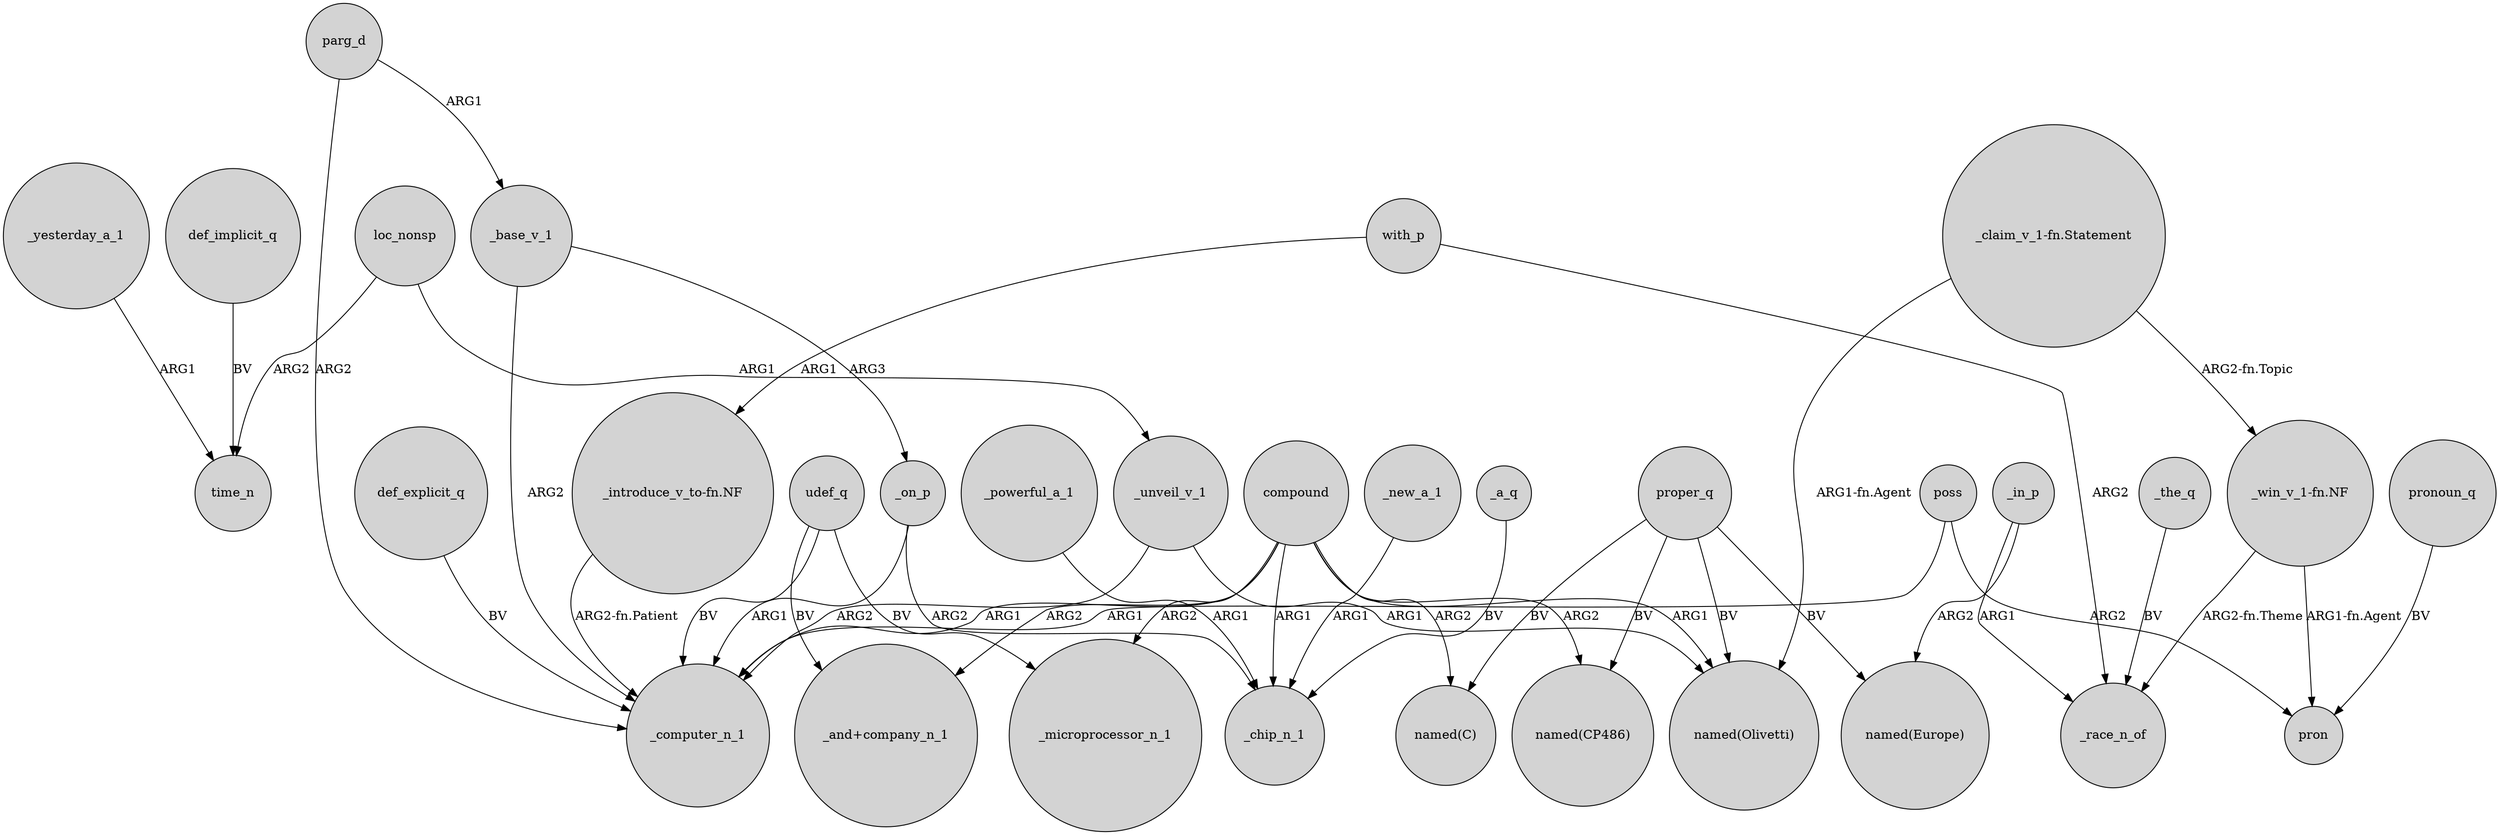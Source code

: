 digraph {
	node [shape=circle style=filled]
	_yesterday_a_1 -> time_n [label=ARG1]
	_base_v_1 -> _on_p [label=ARG3]
	udef_q -> _microprocessor_n_1 [label=BV]
	poss -> pron [label=ARG2]
	with_p -> "_introduce_v_to-fn.NF" [label=ARG1]
	def_explicit_q -> _computer_n_1 [label=BV]
	proper_q -> "named(CP486)" [label=BV]
	_in_p -> "named(Europe)" [label=ARG2]
	"_win_v_1-fn.NF" -> _race_n_of [label="ARG2-fn.Theme"]
	_base_v_1 -> _computer_n_1 [label=ARG2]
	_the_q -> _race_n_of [label=BV]
	proper_q -> "named(Olivetti)" [label=BV]
	udef_q -> _computer_n_1 [label=BV]
	loc_nonsp -> time_n [label=ARG2]
	_new_a_1 -> _chip_n_1 [label=ARG1]
	"_introduce_v_to-fn.NF" -> _computer_n_1 [label="ARG2-fn.Patient"]
	_a_q -> _chip_n_1 [label=BV]
	pronoun_q -> pron [label=BV]
	_on_p -> _computer_n_1 [label=ARG1]
	poss -> _computer_n_1 [label=ARG1]
	compound -> _computer_n_1 [label=ARG1]
	compound -> "named(CP486)" [label=ARG2]
	compound -> "_and+company_n_1" [label=ARG2]
	_in_p -> _race_n_of [label=ARG1]
	parg_d -> _computer_n_1 [label=ARG2]
	_on_p -> _chip_n_1 [label=ARG2]
	_unveil_v_1 -> "named(Olivetti)" [label=ARG1]
	proper_q -> "named(Europe)" [label=BV]
	with_p -> _race_n_of [label=ARG2]
	"_claim_v_1-fn.Statement" -> "_win_v_1-fn.NF" [label="ARG2-fn.Topic"]
	compound -> _chip_n_1 [label=ARG1]
	proper_q -> "named(C)" [label=BV]
	"_claim_v_1-fn.Statement" -> "named(Olivetti)" [label="ARG1-fn.Agent"]
	_unveil_v_1 -> _computer_n_1 [label=ARG2]
	loc_nonsp -> _unveil_v_1 [label=ARG1]
	udef_q -> "_and+company_n_1" [label=BV]
	parg_d -> _base_v_1 [label=ARG1]
	"_win_v_1-fn.NF" -> pron [label="ARG1-fn.Agent"]
	compound -> _microprocessor_n_1 [label=ARG2]
	compound -> "named(C)" [label=ARG2]
	_powerful_a_1 -> _chip_n_1 [label=ARG1]
	compound -> "named(Olivetti)" [label=ARG1]
	def_implicit_q -> time_n [label=BV]
}
